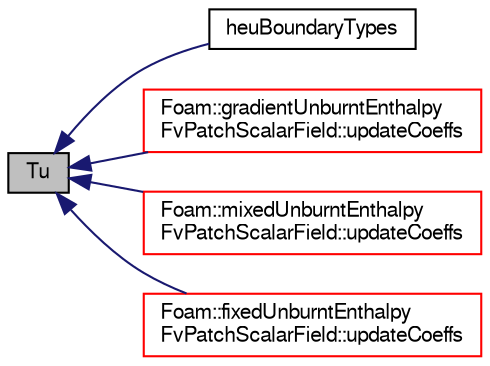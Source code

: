 digraph "Tu"
{
  bgcolor="transparent";
  edge [fontname="FreeSans",fontsize="10",labelfontname="FreeSans",labelfontsize="10"];
  node [fontname="FreeSans",fontsize="10",shape=record];
  rankdir="LR";
  Node40 [label="Tu",height=0.2,width=0.4,color="black", fillcolor="grey75", style="filled", fontcolor="black"];
  Node40 -> Node41 [dir="back",color="midnightblue",fontsize="10",style="solid",fontname="FreeSans"];
  Node41 [label="heuBoundaryTypes",height=0.2,width=0.4,color="black",URL="$a30174.html#af3482f1aa6983b4fd1f43b7c0be0d40d"];
  Node40 -> Node42 [dir="back",color="midnightblue",fontsize="10",style="solid",fontname="FreeSans"];
  Node42 [label="Foam::gradientUnburntEnthalpy\lFvPatchScalarField::updateCoeffs",height=0.2,width=0.4,color="red",URL="$a30122.html#a7e24eafac629d3733181cd942d4c902f",tooltip="Update the coefficients associated with the patch field. "];
  Node40 -> Node44 [dir="back",color="midnightblue",fontsize="10",style="solid",fontname="FreeSans"];
  Node44 [label="Foam::mixedUnburntEnthalpy\lFvPatchScalarField::updateCoeffs",height=0.2,width=0.4,color="red",URL="$a30126.html#a7e24eafac629d3733181cd942d4c902f",tooltip="Update the coefficients associated with the patch field. "];
  Node40 -> Node46 [dir="back",color="midnightblue",fontsize="10",style="solid",fontname="FreeSans"];
  Node46 [label="Foam::fixedUnburntEnthalpy\lFvPatchScalarField::updateCoeffs",height=0.2,width=0.4,color="red",URL="$a30118.html#a7e24eafac629d3733181cd942d4c902f",tooltip="Update the coefficients associated with the patch field. "];
}
